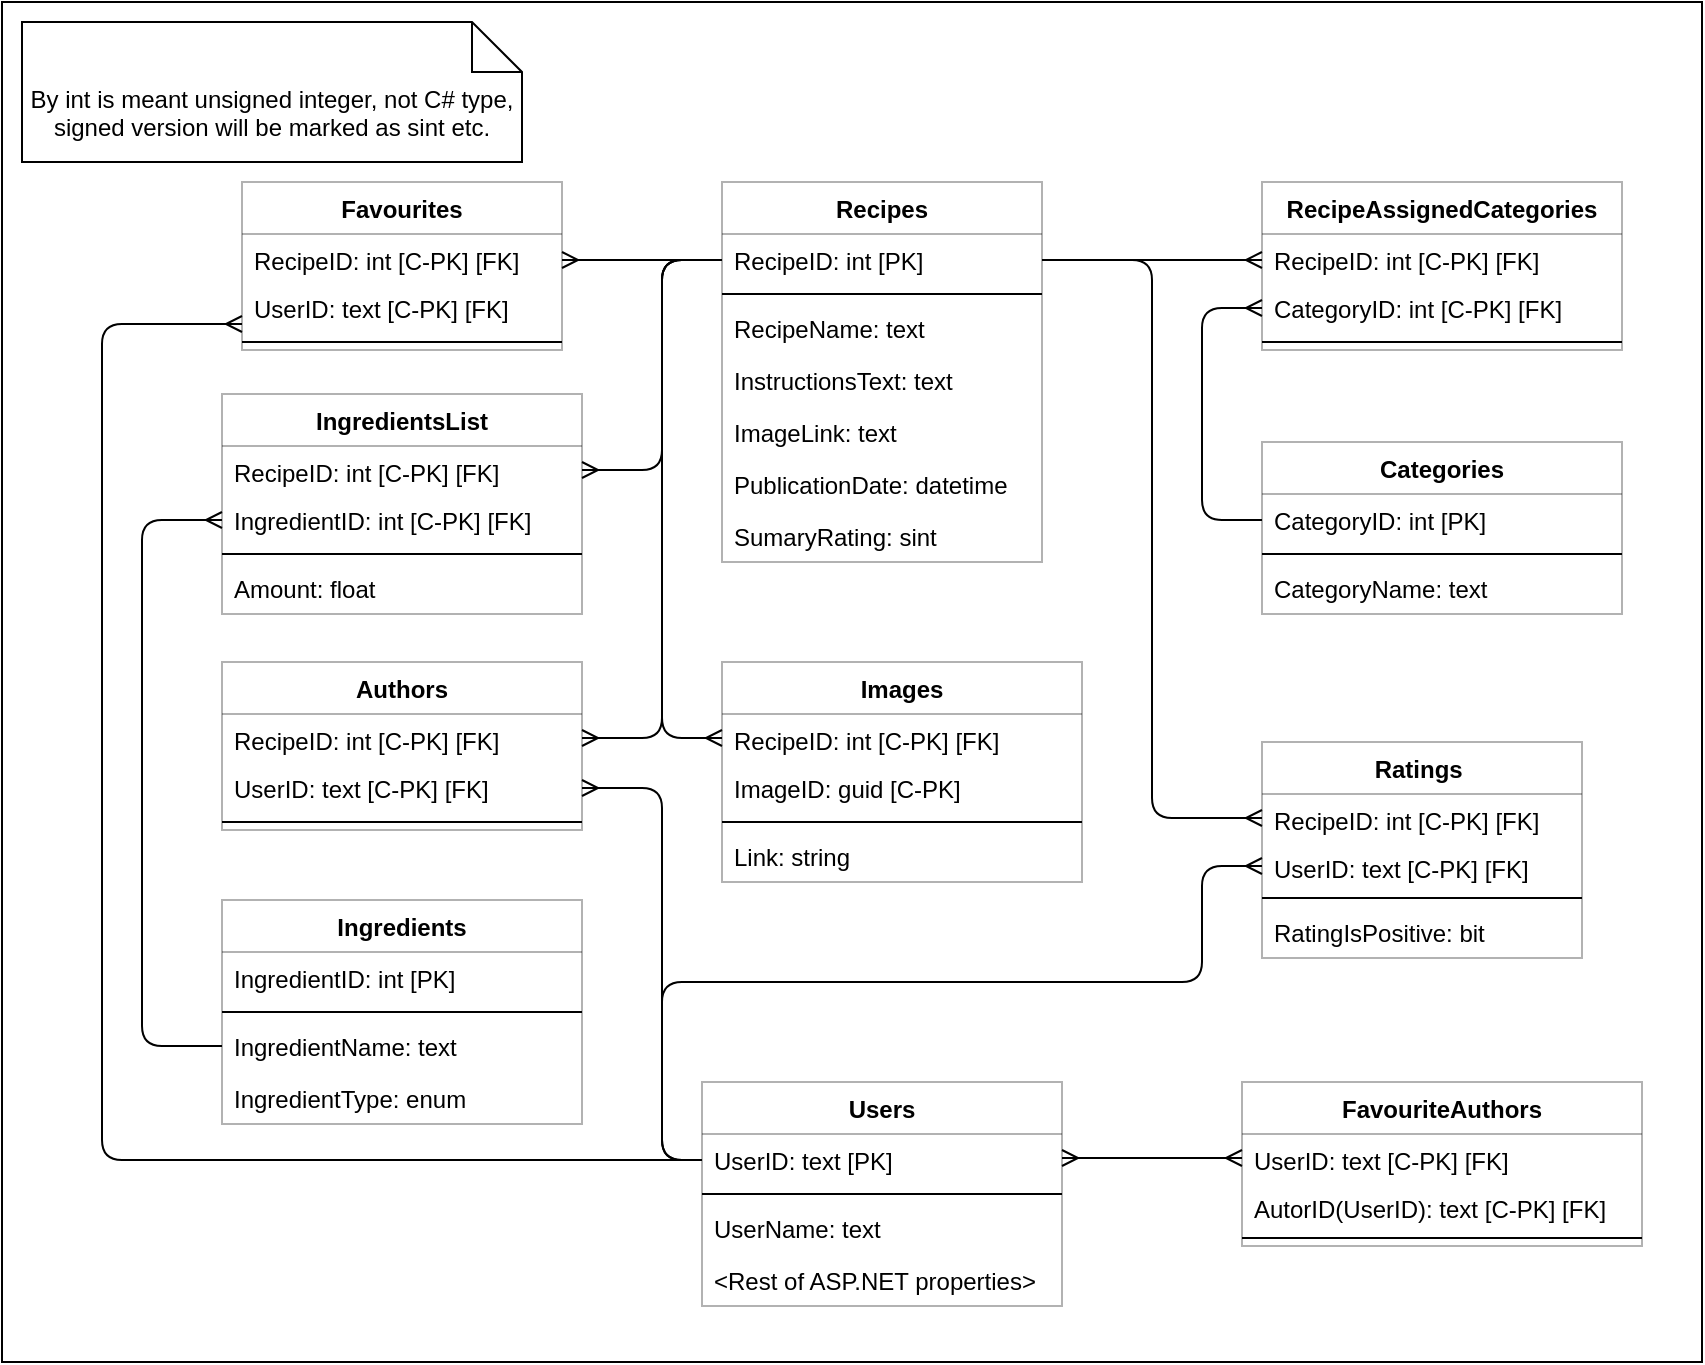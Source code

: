 <mxfile>
    <diagram id="EyTXGTiOQyIjWPKXnlle" name="Page-1">
        <mxGraphModel dx="1118" dy="542" grid="1" gridSize="10" guides="1" tooltips="1" connect="1" arrows="1" fold="1" page="1" pageScale="1" pageWidth="827" pageHeight="1169" math="0" shadow="0">
            <root>
                <mxCell id="0"/>
                <mxCell id="1" parent="0"/>
                <mxCell id="83" value="" style="whiteSpace=wrap;html=1;" parent="1" vertex="1">
                    <mxGeometry x="10" y="10" width="850" height="680" as="geometry"/>
                </mxCell>
                <mxCell id="32" value="Recipes" style="swimlane;fontStyle=1;align=center;verticalAlign=top;childLayout=stackLayout;horizontal=1;startSize=26;horizontalStack=0;resizeParent=1;resizeParentMax=0;resizeLast=0;collapsible=1;marginBottom=0;opacity=30;" parent="1" vertex="1">
                    <mxGeometry x="370" y="100" width="160" height="190" as="geometry"/>
                </mxCell>
                <mxCell id="3" value="RecipeID: int [PK]" style="text;strokeColor=none;align=left;verticalAlign=top;spacingLeft=4;spacingRight=4;overflow=hidden;rotatable=0;points=[[0,0.5],[1,0.5]];portConstraint=eastwest;" parent="32" vertex="1">
                    <mxGeometry y="26" width="160" height="26" as="geometry"/>
                </mxCell>
                <mxCell id="34" value="" style="line;strokeWidth=1;fillColor=none;align=left;verticalAlign=middle;spacingTop=-1;spacingLeft=3;spacingRight=3;rotatable=0;labelPosition=right;points=[];portConstraint=eastwest;" parent="32" vertex="1">
                    <mxGeometry y="52" width="160" height="8" as="geometry"/>
                </mxCell>
                <mxCell id="11" value="RecipeName: text" style="text;strokeColor=none;fillColor=none;align=left;verticalAlign=top;spacingLeft=4;spacingRight=4;overflow=hidden;rotatable=0;points=[[0,0.5],[1,0.5]];portConstraint=eastwest;" parent="32" vertex="1">
                    <mxGeometry y="60" width="160" height="26" as="geometry"/>
                </mxCell>
                <mxCell id="9" value="InstructionsText: text" style="text;strokeColor=none;fillColor=none;align=left;verticalAlign=top;spacingLeft=4;spacingRight=4;overflow=hidden;rotatable=0;points=[[0,0.5],[1,0.5]];portConstraint=eastwest;" parent="32" vertex="1">
                    <mxGeometry y="86" width="160" height="26" as="geometry"/>
                </mxCell>
                <mxCell id="84" value="ImageLink: text" style="text;strokeColor=none;fillColor=none;align=left;verticalAlign=top;spacingLeft=4;spacingRight=4;overflow=hidden;rotatable=0;points=[[0,0.5],[1,0.5]];portConstraint=eastwest;" parent="32" vertex="1">
                    <mxGeometry y="112" width="160" height="26" as="geometry"/>
                </mxCell>
                <mxCell id="10" value="PublicationDate: datetime" style="text;strokeColor=none;fillColor=none;align=left;verticalAlign=top;spacingLeft=4;spacingRight=4;overflow=hidden;rotatable=0;points=[[0,0.5],[1,0.5]];portConstraint=eastwest;" parent="32" vertex="1">
                    <mxGeometry y="138" width="160" height="26" as="geometry"/>
                </mxCell>
                <mxCell id="12" value="SumaryRating: sint" style="text;strokeColor=none;fillColor=none;align=left;verticalAlign=top;spacingLeft=4;spacingRight=4;overflow=hidden;rotatable=0;points=[[0,0.5],[1,0.5]];portConstraint=eastwest;" parent="32" vertex="1">
                    <mxGeometry y="164" width="160" height="26" as="geometry"/>
                </mxCell>
                <mxCell id="37" value="Favourites" style="swimlane;fontStyle=1;align=center;verticalAlign=top;childLayout=stackLayout;horizontal=1;startSize=26;horizontalStack=0;resizeParent=1;resizeParentMax=0;resizeLast=0;collapsible=1;marginBottom=0;opacity=30;" parent="1" vertex="1">
                    <mxGeometry x="130" y="100" width="160" height="84" as="geometry"/>
                </mxCell>
                <mxCell id="82" value="RecipeID: int [C-PK] [FK]" style="text;strokeColor=none;align=left;verticalAlign=top;spacingLeft=4;spacingRight=4;overflow=hidden;rotatable=0;points=[[0,0.5],[1,0.5]];portConstraint=eastwest;" parent="37" vertex="1">
                    <mxGeometry y="26" width="160" height="24" as="geometry"/>
                </mxCell>
                <mxCell id="46" value="UserID: text [C-PK] [FK]" style="text;strokeColor=none;fillColor=none;align=left;verticalAlign=top;spacingLeft=4;spacingRight=4;overflow=hidden;rotatable=0;points=[[0,0.5],[1,0.5]];portConstraint=eastwest;" parent="37" vertex="1">
                    <mxGeometry y="50" width="160" height="26" as="geometry"/>
                </mxCell>
                <mxCell id="40" value="" style="line;strokeWidth=1;fillColor=none;align=left;verticalAlign=middle;spacingTop=-1;spacingLeft=3;spacingRight=3;rotatable=0;labelPosition=right;points=[];portConstraint=eastwest;" parent="37" vertex="1">
                    <mxGeometry y="76" width="160" height="8" as="geometry"/>
                </mxCell>
                <mxCell id="47" value="Users" style="swimlane;fontStyle=1;align=center;verticalAlign=top;childLayout=stackLayout;horizontal=1;startSize=26;horizontalStack=0;resizeParent=1;resizeParentMax=0;resizeLast=0;collapsible=1;marginBottom=0;opacity=30;" parent="1" vertex="1">
                    <mxGeometry x="360" y="550" width="180" height="112" as="geometry"/>
                </mxCell>
                <mxCell id="48" value="UserID: text [PK]" style="text;strokeColor=none;align=left;verticalAlign=top;spacingLeft=4;spacingRight=4;overflow=hidden;rotatable=0;points=[[0,0.5],[1,0.5]];portConstraint=eastwest;" parent="47" vertex="1">
                    <mxGeometry y="26" width="180" height="26" as="geometry"/>
                </mxCell>
                <mxCell id="49" value="" style="line;strokeWidth=1;fillColor=none;align=left;verticalAlign=middle;spacingTop=-1;spacingLeft=3;spacingRight=3;rotatable=0;labelPosition=right;points=[];portConstraint=eastwest;" parent="47" vertex="1">
                    <mxGeometry y="52" width="180" height="8" as="geometry"/>
                </mxCell>
                <mxCell id="50" value="UserName: text" style="text;strokeColor=none;fillColor=none;align=left;verticalAlign=top;spacingLeft=4;spacingRight=4;overflow=hidden;rotatable=0;points=[[0,0.5],[1,0.5]];portConstraint=eastwest;" parent="47" vertex="1">
                    <mxGeometry y="60" width="180" height="26" as="geometry"/>
                </mxCell>
                <mxCell id="51" value="&lt;Rest of ASP.NET properties&gt;" style="text;strokeColor=none;fillColor=none;align=left;verticalAlign=top;spacingLeft=4;spacingRight=4;overflow=hidden;rotatable=0;points=[[0,0.5],[1,0.5]];portConstraint=eastwest;" parent="47" vertex="1">
                    <mxGeometry y="86" width="180" height="26" as="geometry"/>
                </mxCell>
                <mxCell id="52" value="Categories" style="swimlane;fontStyle=1;align=center;verticalAlign=top;childLayout=stackLayout;horizontal=1;startSize=26;horizontalStack=0;resizeParent=1;resizeParentMax=0;resizeLast=0;collapsible=1;marginBottom=0;opacity=30;" parent="1" vertex="1">
                    <mxGeometry x="640" y="230" width="180" height="86" as="geometry"/>
                </mxCell>
                <mxCell id="53" value="CategoryID: int [PK]" style="text;strokeColor=none;align=left;verticalAlign=top;spacingLeft=4;spacingRight=4;overflow=hidden;rotatable=0;points=[[0,0.5],[1,0.5]];portConstraint=eastwest;" parent="52" vertex="1">
                    <mxGeometry y="26" width="180" height="26" as="geometry"/>
                </mxCell>
                <mxCell id="54" value="" style="line;strokeWidth=1;fillColor=none;align=left;verticalAlign=middle;spacingTop=-1;spacingLeft=3;spacingRight=3;rotatable=0;labelPosition=right;points=[];portConstraint=eastwest;" parent="52" vertex="1">
                    <mxGeometry y="52" width="180" height="8" as="geometry"/>
                </mxCell>
                <mxCell id="55" value="CategoryName: text" style="text;strokeColor=none;fillColor=none;align=left;verticalAlign=top;spacingLeft=4;spacingRight=4;overflow=hidden;rotatable=0;points=[[0,0.5],[1,0.5]];portConstraint=eastwest;" parent="52" vertex="1">
                    <mxGeometry y="60" width="180" height="26" as="geometry"/>
                </mxCell>
                <mxCell id="57" value="RecipeAssignedCategories" style="swimlane;fontStyle=1;align=center;verticalAlign=top;childLayout=stackLayout;horizontal=1;startSize=26;horizontalStack=0;resizeParent=1;resizeParentMax=0;resizeLast=0;collapsible=1;marginBottom=0;opacity=30;" parent="1" vertex="1">
                    <mxGeometry x="640" y="100" width="180" height="84" as="geometry">
                        <mxRectangle x="810" y="430" width="120" height="26" as="alternateBounds"/>
                    </mxGeometry>
                </mxCell>
                <mxCell id="58" value="RecipeID: int [C-PK] [FK]" style="text;strokeColor=none;align=left;verticalAlign=top;spacingLeft=4;spacingRight=4;overflow=hidden;rotatable=0;points=[[0,0.5],[1,0.5]];portConstraint=eastwest;" parent="57" vertex="1">
                    <mxGeometry y="26" width="180" height="24" as="geometry"/>
                </mxCell>
                <mxCell id="60" value="CategoryID: int [C-PK] [FK]" style="text;strokeColor=none;fillColor=none;align=left;verticalAlign=top;spacingLeft=4;spacingRight=4;overflow=hidden;rotatable=0;points=[[0,0.5],[1,0.5]];portConstraint=eastwest;" parent="57" vertex="1">
                    <mxGeometry y="50" width="180" height="26" as="geometry"/>
                </mxCell>
                <mxCell id="59" value="" style="line;strokeWidth=1;fillColor=none;align=left;verticalAlign=middle;spacingTop=-1;spacingLeft=3;spacingRight=3;rotatable=0;labelPosition=right;points=[];portConstraint=eastwest;" parent="57" vertex="1">
                    <mxGeometry y="76" width="180" height="8" as="geometry"/>
                </mxCell>
                <mxCell id="64" value="Ratings &#10;" style="swimlane;fontStyle=1;align=center;verticalAlign=top;childLayout=stackLayout;horizontal=1;startSize=26;horizontalStack=0;resizeParent=1;resizeParentMax=0;resizeLast=0;collapsible=1;marginBottom=0;opacity=30;" parent="1" vertex="1">
                    <mxGeometry x="640" y="380" width="160" height="108" as="geometry"/>
                </mxCell>
                <mxCell id="81" value="RecipeID: int [C-PK] [FK]" style="text;strokeColor=none;align=left;verticalAlign=top;spacingLeft=4;spacingRight=4;overflow=hidden;rotatable=0;points=[[0,0.5],[1,0.5]];portConstraint=eastwest;" parent="64" vertex="1">
                    <mxGeometry y="26" width="160" height="24" as="geometry"/>
                </mxCell>
                <mxCell id="85" value="UserID: text [C-PK] [FK]" style="text;strokeColor=none;align=left;verticalAlign=top;spacingLeft=4;spacingRight=4;overflow=hidden;rotatable=0;points=[[0,0.5],[1,0.5]];portConstraint=eastwest;" parent="64" vertex="1">
                    <mxGeometry y="50" width="160" height="24" as="geometry"/>
                </mxCell>
                <mxCell id="67" value="" style="line;strokeWidth=1;fillColor=none;align=left;verticalAlign=middle;spacingTop=-1;spacingLeft=3;spacingRight=3;rotatable=0;labelPosition=right;points=[];portConstraint=eastwest;" parent="64" vertex="1">
                    <mxGeometry y="74" width="160" height="8" as="geometry"/>
                </mxCell>
                <mxCell id="68" value="RatingIsPositive: bit" style="text;strokeColor=none;fillColor=none;align=left;verticalAlign=top;spacingLeft=4;spacingRight=4;overflow=hidden;rotatable=0;points=[[0,0.5],[1,0.5]];portConstraint=eastwest;" parent="64" vertex="1">
                    <mxGeometry y="82" width="160" height="26" as="geometry"/>
                </mxCell>
                <mxCell id="75" style="edgeStyle=orthogonalEdgeStyle;orthogonalLoop=1;jettySize=auto;html=1;endArrow=none;endFill=0;startArrow=ERmany;startFill=0;" parent="1" source="60" target="53" edge="1">
                    <mxGeometry relative="1" as="geometry">
                        <Array as="points">
                            <mxPoint x="610" y="163"/>
                            <mxPoint x="610" y="269"/>
                        </Array>
                    </mxGeometry>
                </mxCell>
                <mxCell id="76" style="edgeStyle=orthogonalEdgeStyle;orthogonalLoop=1;jettySize=auto;html=1;exitX=1;exitY=0.5;exitDx=0;exitDy=0;endArrow=ERmany;endFill=0;startArrow=none;startFill=0;" parent="1" source="3" target="81" edge="1">
                    <mxGeometry relative="1" as="geometry">
                        <mxPoint x="640" y="349" as="targetPoint"/>
                    </mxGeometry>
                </mxCell>
                <mxCell id="77" style="edgeStyle=orthogonalEdgeStyle;orthogonalLoop=1;jettySize=auto;html=1;endArrow=ERmany;endFill=0;exitX=0;exitY=0.5;exitDx=0;exitDy=0;" parent="1" source="3" target="9Zqot9uoggxojdaTD5Ou-95" edge="1">
                    <mxGeometry relative="1" as="geometry">
                        <Array as="points">
                            <mxPoint x="340" y="139"/>
                            <mxPoint x="340" y="378"/>
                        </Array>
                        <mxPoint x="370" y="173" as="targetPoint"/>
                    </mxGeometry>
                </mxCell>
                <mxCell id="78" style="edgeStyle=orthogonalEdgeStyle;orthogonalLoop=1;jettySize=auto;html=1;endArrow=ERmany;endFill=0;exitX=0;exitY=0.5;exitDx=0;exitDy=0;" parent="1" source="48" target="46" edge="1">
                    <mxGeometry relative="1" as="geometry">
                        <Array as="points">
                            <mxPoint x="60" y="589"/>
                            <mxPoint x="60" y="171"/>
                        </Array>
                    </mxGeometry>
                </mxCell>
                <mxCell id="79" style="edgeStyle=orthogonalEdgeStyle;orthogonalLoop=1;jettySize=auto;html=1;endArrow=ERmany;endFill=0;startArrow=none;startFill=0;" parent="1" source="3" target="82" edge="1">
                    <mxGeometry relative="1" as="geometry">
                        <mxPoint x="290" y="249" as="targetPoint"/>
                        <Array as="points">
                            <mxPoint x="310" y="139"/>
                            <mxPoint x="310" y="139"/>
                        </Array>
                    </mxGeometry>
                </mxCell>
                <mxCell id="80" style="edgeStyle=orthogonalEdgeStyle;orthogonalLoop=1;jettySize=auto;html=1;exitX=1;exitY=0.5;exitDx=0;exitDy=0;endArrow=ERmany;endFill=0;startArrow=none;startFill=0;" parent="1" source="3" target="58" edge="1">
                    <mxGeometry relative="1" as="geometry">
                        <mxPoint x="640" y="103" as="targetPoint"/>
                        <Array as="points">
                            <mxPoint x="650" y="139"/>
                            <mxPoint x="650" y="139"/>
                        </Array>
                    </mxGeometry>
                </mxCell>
                <mxCell id="86" style="edgeStyle=orthogonalEdgeStyle;orthogonalLoop=1;jettySize=auto;html=1;endArrow=ERmany;endFill=0;startArrow=none;startFill=0;exitX=0;exitY=0.5;exitDx=0;exitDy=0;" parent="1" source="48" target="85" edge="1">
                    <mxGeometry relative="1" as="geometry">
                        <mxPoint x="650" y="358" as="targetPoint"/>
                        <mxPoint x="540" y="149" as="sourcePoint"/>
                        <Array as="points">
                            <mxPoint x="340" y="589"/>
                            <mxPoint x="340" y="500"/>
                            <mxPoint x="610" y="500"/>
                            <mxPoint x="610" y="442"/>
                        </Array>
                    </mxGeometry>
                </mxCell>
                <mxCell id="87" value="By int is meant unsigned integer, not C# type, signed version will be marked as sint etc." style="shape=note2;boundedLbl=1;whiteSpace=wrap;html=1;size=25;verticalAlign=top;align=center;" parent="1" vertex="1">
                    <mxGeometry x="20" y="20" width="250" height="70" as="geometry"/>
                </mxCell>
                <mxCell id="9Zqot9uoggxojdaTD5Ou-94" value="Authors" style="swimlane;fontStyle=1;align=center;verticalAlign=top;childLayout=stackLayout;horizontal=1;startSize=26;horizontalStack=0;resizeParent=1;resizeParentMax=0;resizeLast=0;collapsible=1;marginBottom=0;opacity=30;" parent="1" vertex="1">
                    <mxGeometry x="120" y="340" width="180" height="84" as="geometry">
                        <mxRectangle x="810" y="430" width="120" height="26" as="alternateBounds"/>
                    </mxGeometry>
                </mxCell>
                <mxCell id="9Zqot9uoggxojdaTD5Ou-95" value="RecipeID: int [C-PK] [FK]" style="text;strokeColor=none;align=left;verticalAlign=top;spacingLeft=4;spacingRight=4;overflow=hidden;rotatable=0;points=[[0,0.5],[1,0.5]];portConstraint=eastwest;" parent="9Zqot9uoggxojdaTD5Ou-94" vertex="1">
                    <mxGeometry y="26" width="180" height="24" as="geometry"/>
                </mxCell>
                <mxCell id="9Zqot9uoggxojdaTD5Ou-98" value="UserID: text [C-PK] [FK]" style="text;strokeColor=none;fillColor=none;align=left;verticalAlign=top;spacingLeft=4;spacingRight=4;overflow=hidden;rotatable=0;points=[[0,0.5],[1,0.5]];portConstraint=eastwest;" parent="9Zqot9uoggxojdaTD5Ou-94" vertex="1">
                    <mxGeometry y="50" width="180" height="26" as="geometry"/>
                </mxCell>
                <mxCell id="9Zqot9uoggxojdaTD5Ou-97" value="" style="line;strokeWidth=1;fillColor=none;align=left;verticalAlign=middle;spacingTop=-1;spacingLeft=3;spacingRight=3;rotatable=0;labelPosition=right;points=[];portConstraint=eastwest;" parent="9Zqot9uoggxojdaTD5Ou-94" vertex="1">
                    <mxGeometry y="76" width="180" height="8" as="geometry"/>
                </mxCell>
                <mxCell id="9Zqot9uoggxojdaTD5Ou-100" style="edgeStyle=orthogonalEdgeStyle;orthogonalLoop=1;jettySize=auto;html=1;endArrow=ERmany;endFill=0;entryX=1;entryY=0.5;entryDx=0;entryDy=0;" parent="1" source="48" target="9Zqot9uoggxojdaTD5Ou-98" edge="1">
                    <mxGeometry relative="1" as="geometry">
                        <Array as="points">
                            <mxPoint x="340" y="589"/>
                            <mxPoint x="340" y="403"/>
                        </Array>
                        <mxPoint x="349.82" y="425.996" as="sourcePoint"/>
                        <mxPoint x="380" y="183" as="targetPoint"/>
                    </mxGeometry>
                </mxCell>
                <mxCell id="9Zqot9uoggxojdaTD5Ou-101" value="Ingredients" style="swimlane;fontStyle=1;align=center;verticalAlign=top;childLayout=stackLayout;horizontal=1;startSize=26;horizontalStack=0;resizeParent=1;resizeParentMax=0;resizeLast=0;collapsible=1;marginBottom=0;opacity=30;" parent="1" vertex="1">
                    <mxGeometry x="120" y="459" width="180" height="112" as="geometry"/>
                </mxCell>
                <mxCell id="9Zqot9uoggxojdaTD5Ou-102" value="IngredientID: int [PK]" style="text;strokeColor=none;align=left;verticalAlign=top;spacingLeft=4;spacingRight=4;overflow=hidden;rotatable=0;points=[[0,0.5],[1,0.5]];portConstraint=eastwest;" parent="9Zqot9uoggxojdaTD5Ou-101" vertex="1">
                    <mxGeometry y="26" width="180" height="26" as="geometry"/>
                </mxCell>
                <mxCell id="9Zqot9uoggxojdaTD5Ou-103" value="" style="line;strokeWidth=1;fillColor=none;align=left;verticalAlign=middle;spacingTop=-1;spacingLeft=3;spacingRight=3;rotatable=0;labelPosition=right;points=[];portConstraint=eastwest;" parent="9Zqot9uoggxojdaTD5Ou-101" vertex="1">
                    <mxGeometry y="52" width="180" height="8" as="geometry"/>
                </mxCell>
                <mxCell id="9Zqot9uoggxojdaTD5Ou-104" value="IngredientName: text" style="text;strokeColor=none;fillColor=none;align=left;verticalAlign=top;spacingLeft=4;spacingRight=4;overflow=hidden;rotatable=0;points=[[0,0.5],[1,0.5]];portConstraint=eastwest;" parent="9Zqot9uoggxojdaTD5Ou-101" vertex="1">
                    <mxGeometry y="60" width="180" height="26" as="geometry"/>
                </mxCell>
                <mxCell id="89" value="IngredientType: enum" style="text;strokeColor=none;fillColor=none;align=left;verticalAlign=top;spacingLeft=4;spacingRight=4;overflow=hidden;rotatable=0;points=[[0,0.5],[1,0.5]];portConstraint=eastwest;" parent="9Zqot9uoggxojdaTD5Ou-101" vertex="1">
                    <mxGeometry y="86" width="180" height="26" as="geometry"/>
                </mxCell>
                <mxCell id="9Zqot9uoggxojdaTD5Ou-105" value="IngredientsList" style="swimlane;fontStyle=1;align=center;verticalAlign=top;childLayout=stackLayout;horizontal=1;startSize=26;horizontalStack=0;resizeParent=1;resizeParentMax=0;resizeLast=0;collapsible=1;marginBottom=0;opacity=30;" parent="1" vertex="1">
                    <mxGeometry x="120" y="206" width="180" height="110" as="geometry">
                        <mxRectangle x="810" y="430" width="120" height="26" as="alternateBounds"/>
                    </mxGeometry>
                </mxCell>
                <mxCell id="9Zqot9uoggxojdaTD5Ou-106" value="RecipeID: int [C-PK] [FK]" style="text;strokeColor=none;align=left;verticalAlign=top;spacingLeft=4;spacingRight=4;overflow=hidden;rotatable=0;points=[[0,0.5],[1,0.5]];portConstraint=eastwest;" parent="9Zqot9uoggxojdaTD5Ou-105" vertex="1">
                    <mxGeometry y="26" width="180" height="24" as="geometry"/>
                </mxCell>
                <mxCell id="9Zqot9uoggxojdaTD5Ou-109" value="IngredientID: int [C-PK] [FK]" style="text;strokeColor=none;fillColor=none;align=left;verticalAlign=top;spacingLeft=4;spacingRight=4;overflow=hidden;rotatable=0;points=[[0,0.5],[1,0.5]];portConstraint=eastwest;" parent="9Zqot9uoggxojdaTD5Ou-105" vertex="1">
                    <mxGeometry y="50" width="180" height="26" as="geometry"/>
                </mxCell>
                <mxCell id="9Zqot9uoggxojdaTD5Ou-108" value="" style="line;strokeWidth=1;fillColor=none;align=left;verticalAlign=middle;spacingTop=-1;spacingLeft=3;spacingRight=3;rotatable=0;labelPosition=right;points=[];portConstraint=eastwest;" parent="9Zqot9uoggxojdaTD5Ou-105" vertex="1">
                    <mxGeometry y="76" width="180" height="8" as="geometry"/>
                </mxCell>
                <mxCell id="90" value="Amount: float" style="text;strokeColor=none;fillColor=none;align=left;verticalAlign=top;spacingLeft=4;spacingRight=4;overflow=hidden;rotatable=0;points=[[0,0.5],[1,0.5]];portConstraint=eastwest;" parent="9Zqot9uoggxojdaTD5Ou-105" vertex="1">
                    <mxGeometry y="84" width="180" height="26" as="geometry"/>
                </mxCell>
                <mxCell id="9Zqot9uoggxojdaTD5Ou-111" style="edgeStyle=orthogonalEdgeStyle;orthogonalLoop=1;jettySize=auto;html=1;endArrow=ERmany;endFill=0;exitX=0;exitY=0.5;exitDx=0;exitDy=0;" parent="1" source="3" target="9Zqot9uoggxojdaTD5Ou-106" edge="1">
                    <mxGeometry relative="1" as="geometry">
                        <Array as="points">
                            <mxPoint x="340" y="139"/>
                            <mxPoint x="340" y="244"/>
                        </Array>
                        <mxPoint x="390" y="159" as="sourcePoint"/>
                        <mxPoint x="370" y="428" as="targetPoint"/>
                    </mxGeometry>
                </mxCell>
                <mxCell id="9Zqot9uoggxojdaTD5Ou-110" style="edgeStyle=orthogonalEdgeStyle;orthogonalLoop=1;jettySize=auto;html=1;endArrow=ERmany;endFill=0;exitX=0;exitY=0.5;exitDx=0;exitDy=0;entryX=0;entryY=0.5;entryDx=0;entryDy=0;" parent="1" source="9Zqot9uoggxojdaTD5Ou-104" target="9Zqot9uoggxojdaTD5Ou-109" edge="1">
                    <mxGeometry relative="1" as="geometry">
                        <Array as="points">
                            <mxPoint x="80" y="532"/>
                            <mxPoint x="80" y="269"/>
                        </Array>
                        <mxPoint x="70" y="240" as="sourcePoint"/>
                        <mxPoint x="50" y="509" as="targetPoint"/>
                    </mxGeometry>
                </mxCell>
                <mxCell id="9Zqot9uoggxojdaTD5Ou-112" value="FavouriteAuthors" style="swimlane;fontStyle=1;align=center;verticalAlign=top;childLayout=stackLayout;horizontal=1;startSize=26;horizontalStack=0;resizeParent=1;resizeParentMax=0;resizeLast=0;collapsible=1;marginBottom=0;opacity=30;" parent="1" vertex="1">
                    <mxGeometry x="630" y="550" width="200" height="82" as="geometry"/>
                </mxCell>
                <mxCell id="9Zqot9uoggxojdaTD5Ou-113" value="UserID: text [C-PK] [FK]" style="text;strokeColor=none;align=left;verticalAlign=top;spacingLeft=4;spacingRight=4;overflow=hidden;rotatable=0;points=[[0,0.5],[1,0.5]];portConstraint=eastwest;" parent="9Zqot9uoggxojdaTD5Ou-112" vertex="1">
                    <mxGeometry y="26" width="200" height="24" as="geometry"/>
                </mxCell>
                <mxCell id="u4dz-JWrHl2Ejjm-z2pX-87" value="AutorID(UserID): text [C-PK] [FK]" style="text;strokeColor=none;align=left;verticalAlign=top;spacingLeft=4;spacingRight=4;overflow=hidden;rotatable=0;points=[[0,0.5],[1,0.5]];portConstraint=eastwest;" parent="9Zqot9uoggxojdaTD5Ou-112" vertex="1">
                    <mxGeometry y="50" width="200" height="24" as="geometry"/>
                </mxCell>
                <mxCell id="9Zqot9uoggxojdaTD5Ou-115" value="" style="line;strokeWidth=1;fillColor=none;align=left;verticalAlign=middle;spacingTop=-1;spacingLeft=3;spacingRight=3;rotatable=0;labelPosition=right;points=[];portConstraint=eastwest;" parent="9Zqot9uoggxojdaTD5Ou-112" vertex="1">
                    <mxGeometry y="74" width="200" height="8" as="geometry"/>
                </mxCell>
                <mxCell id="u4dz-JWrHl2Ejjm-z2pX-88" style="edgeStyle=orthogonalEdgeStyle;orthogonalLoop=1;jettySize=auto;html=1;endArrow=ERmany;endFill=0;startArrow=ERmany;startFill=0;" parent="1" source="48" target="9Zqot9uoggxojdaTD5Ou-113" edge="1">
                    <mxGeometry relative="1" as="geometry">
                        <Array as="points">
                            <mxPoint x="610" y="588"/>
                            <mxPoint x="610" y="588"/>
                        </Array>
                        <mxPoint x="460" y="560" as="sourcePoint"/>
                        <mxPoint x="540" y="477" as="targetPoint"/>
                    </mxGeometry>
                </mxCell>
                <mxCell id="91" value="Images" style="swimlane;fontStyle=1;align=center;verticalAlign=top;childLayout=stackLayout;horizontal=1;startSize=26;horizontalStack=0;resizeParent=1;resizeParentMax=0;resizeLast=0;collapsible=1;marginBottom=0;opacity=30;" parent="1" vertex="1">
                    <mxGeometry x="370" y="340" width="180" height="110" as="geometry">
                        <mxRectangle x="810" y="430" width="120" height="26" as="alternateBounds"/>
                    </mxGeometry>
                </mxCell>
                <mxCell id="92" value="RecipeID: int [C-PK] [FK]" style="text;strokeColor=none;align=left;verticalAlign=top;spacingLeft=4;spacingRight=4;overflow=hidden;rotatable=0;points=[[0,0.5],[1,0.5]];portConstraint=eastwest;" parent="91" vertex="1">
                    <mxGeometry y="26" width="180" height="24" as="geometry"/>
                </mxCell>
                <mxCell id="93" value="ImageID: guid [C-PK]" style="text;strokeColor=none;fillColor=none;align=left;verticalAlign=top;spacingLeft=4;spacingRight=4;overflow=hidden;rotatable=0;points=[[0,0.5],[1,0.5]];portConstraint=eastwest;" parent="91" vertex="1">
                    <mxGeometry y="50" width="180" height="26" as="geometry"/>
                </mxCell>
                <mxCell id="94" value="" style="line;strokeWidth=1;fillColor=none;align=left;verticalAlign=middle;spacingTop=-1;spacingLeft=3;spacingRight=3;rotatable=0;labelPosition=right;points=[];portConstraint=eastwest;" parent="91" vertex="1">
                    <mxGeometry y="76" width="180" height="8" as="geometry"/>
                </mxCell>
                <mxCell id="95" value="Link: string" style="text;strokeColor=none;fillColor=none;align=left;verticalAlign=top;spacingLeft=4;spacingRight=4;overflow=hidden;rotatable=0;points=[[0,0.5],[1,0.5]];portConstraint=eastwest;" parent="91" vertex="1">
                    <mxGeometry y="84" width="180" height="26" as="geometry"/>
                </mxCell>
                <mxCell id="96" style="edgeStyle=orthogonalEdgeStyle;orthogonalLoop=1;jettySize=auto;html=1;endArrow=ERmany;endFill=0;" parent="1" source="3" target="92" edge="1">
                    <mxGeometry relative="1" as="geometry">
                        <Array as="points">
                            <mxPoint x="340" y="139"/>
                            <mxPoint x="340" y="378"/>
                        </Array>
                        <mxPoint x="310" y="388.0" as="targetPoint"/>
                        <mxPoint x="380" y="149" as="sourcePoint"/>
                    </mxGeometry>
                </mxCell>
            </root>
        </mxGraphModel>
    </diagram>
</mxfile>